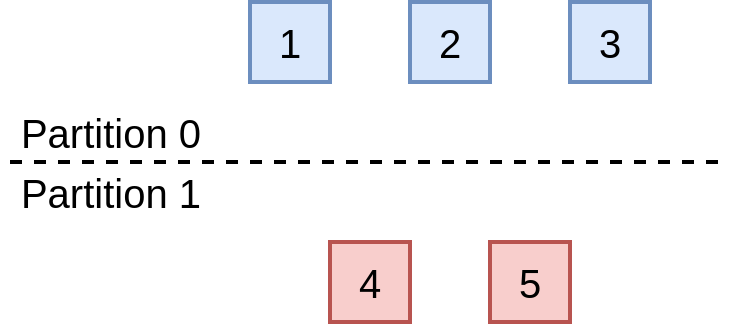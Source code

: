 <mxfile version="13.10.0" type="embed" pages="6">
    <diagram id="SJugUvKyvNTfiq9eSGXP" name="partition">
        <mxGraphModel dx="1054" dy="617" grid="1" gridSize="10" guides="1" tooltips="1" connect="1" arrows="1" fold="1" page="1" pageScale="1" pageWidth="827" pageHeight="1169" math="0" shadow="0">
            <root>
                <mxCell id="0"/>
                <mxCell id="1" parent="0"/>
                <mxCell id="2" value="" style="endArrow=none;html=1;strokeWidth=2;dashed=1;fontSize=20;" parent="1" edge="1">
                    <mxGeometry width="50" height="50" relative="1" as="geometry">
                        <mxPoint x="160" y="280" as="sourcePoint"/>
                        <mxPoint x="520" y="280" as="targetPoint"/>
                    </mxGeometry>
                </mxCell>
                <mxCell id="3" value="1" style="rounded=0;whiteSpace=wrap;html=1;fillColor=#dae8fc;strokeColor=#6c8ebf;strokeWidth=2;fontSize=20;" parent="1" vertex="1">
                    <mxGeometry x="280" y="200" width="40" height="40" as="geometry"/>
                </mxCell>
                <mxCell id="4" value="2" style="rounded=0;whiteSpace=wrap;html=1;fillColor=#dae8fc;strokeColor=#6c8ebf;strokeWidth=2;fontSize=20;" parent="1" vertex="1">
                    <mxGeometry x="360" y="200" width="40" height="40" as="geometry"/>
                </mxCell>
                <mxCell id="5" value="3" style="rounded=0;whiteSpace=wrap;html=1;fillColor=#dae8fc;strokeColor=#6c8ebf;strokeWidth=2;fontSize=20;" parent="1" vertex="1">
                    <mxGeometry x="440" y="200" width="40" height="40" as="geometry"/>
                </mxCell>
                <mxCell id="6" value="4" style="rounded=0;whiteSpace=wrap;html=1;fillColor=#f8cecc;strokeColor=#b85450;strokeWidth=2;fontSize=20;" parent="1" vertex="1">
                    <mxGeometry x="320" y="320" width="40" height="40" as="geometry"/>
                </mxCell>
                <mxCell id="7" value="5" style="rounded=0;whiteSpace=wrap;html=1;fillColor=#f8cecc;strokeColor=#b85450;strokeWidth=2;fontSize=20;" parent="1" vertex="1">
                    <mxGeometry x="400" y="320" width="40" height="40" as="geometry"/>
                </mxCell>
                <mxCell id="8" value="Partition 0" style="text;html=1;align=center;verticalAlign=middle;resizable=0;points=[];autosize=1;fontSize=20;" parent="1" vertex="1">
                    <mxGeometry x="155" y="250" width="110" height="30" as="geometry"/>
                </mxCell>
                <mxCell id="9" value="Partition 1" style="text;html=1;align=center;verticalAlign=middle;resizable=0;points=[];autosize=1;fontSize=20;" parent="1" vertex="1">
                    <mxGeometry x="155" y="280" width="110" height="30" as="geometry"/>
                </mxCell>
            </root>
        </mxGraphModel>
    </diagram>
    <diagram name="stale read" id="y4Hivt8xqds9HEGhkh33">
        <mxGraphModel dx="1054" dy="617" grid="1" gridSize="10" guides="1" tooltips="1" connect="1" arrows="1" fold="1" page="1" pageScale="1" pageWidth="827" pageHeight="1169" math="0" shadow="0">
            <root>
                <mxCell id="3OEiOfH5tCg0Zoktxa4v-0"/>
                <mxCell id="3OEiOfH5tCg0Zoktxa4v-1" parent="3OEiOfH5tCg0Zoktxa4v-0"/>
                <mxCell id="3OEiOfH5tCg0Zoktxa4v-10" value="" style="endArrow=classic;html=1;strokeWidth=2;edgeStyle=orthogonalEdgeStyle;curved=1;fillColor=#f8cecc;endFill=1;strokeColor=#B85450;" parent="3OEiOfH5tCg0Zoktxa4v-1" edge="1">
                    <mxGeometry width="50" height="50" relative="1" as="geometry">
                        <mxPoint x="360" y="440" as="sourcePoint"/>
                        <mxPoint x="480" y="440" as="targetPoint"/>
                        <Array as="points">
                            <mxPoint x="360" y="360"/>
                            <mxPoint x="480" y="360"/>
                        </Array>
                    </mxGeometry>
                </mxCell>
                <mxCell id="3OEiOfH5tCg0Zoktxa4v-2" value="" style="endArrow=none;html=1;strokeWidth=2;dashed=1;fontSize=20;" parent="3OEiOfH5tCg0Zoktxa4v-1" edge="1">
                    <mxGeometry width="50" height="50" relative="1" as="geometry">
                        <mxPoint x="160" y="280" as="sourcePoint"/>
                        <mxPoint x="520" y="280" as="targetPoint"/>
                    </mxGeometry>
                </mxCell>
                <mxCell id="3OEiOfH5tCg0Zoktxa4v-3" value="1" style="rounded=0;whiteSpace=wrap;html=1;fillColor=#dae8fc;strokeColor=#6c8ebf;strokeWidth=5;fontSize=20;" parent="3OEiOfH5tCg0Zoktxa4v-1" vertex="1">
                    <mxGeometry x="280" y="200" width="40" height="40" as="geometry"/>
                </mxCell>
                <mxCell id="3OEiOfH5tCg0Zoktxa4v-4" value="2" style="rounded=0;whiteSpace=wrap;html=1;fillColor=#dae8fc;strokeColor=#6c8ebf;strokeWidth=2;fontSize=20;" parent="3OEiOfH5tCg0Zoktxa4v-1" vertex="1">
                    <mxGeometry x="360" y="200" width="40" height="40" as="geometry"/>
                </mxCell>
                <mxCell id="3OEiOfH5tCg0Zoktxa4v-5" value="3" style="rounded=0;whiteSpace=wrap;html=1;fillColor=#dae8fc;strokeColor=#6c8ebf;strokeWidth=2;fontSize=20;" parent="3OEiOfH5tCg0Zoktxa4v-1" vertex="1">
                    <mxGeometry x="440" y="200" width="40" height="40" as="geometry"/>
                </mxCell>
                <mxCell id="3OEiOfH5tCg0Zoktxa4v-6" value="4" style="rounded=0;whiteSpace=wrap;html=1;fillColor=#f8cecc;strokeColor=#b85450;strokeWidth=2;fontSize=20;" parent="3OEiOfH5tCg0Zoktxa4v-1" vertex="1">
                    <mxGeometry x="320" y="320" width="40" height="40" as="geometry"/>
                </mxCell>
                <mxCell id="3OEiOfH5tCg0Zoktxa4v-7" value="5" style="rounded=0;whiteSpace=wrap;html=1;fillColor=#f8cecc;strokeColor=#b85450;strokeWidth=5;fontSize=20;" parent="3OEiOfH5tCg0Zoktxa4v-1" vertex="1">
                    <mxGeometry x="400" y="320" width="40" height="40" as="geometry"/>
                </mxCell>
                <mxCell id="3OEiOfH5tCg0Zoktxa4v-8" value="Partition 0" style="text;html=1;align=center;verticalAlign=middle;resizable=0;points=[];autosize=1;fontSize=20;" parent="3OEiOfH5tCg0Zoktxa4v-1" vertex="1">
                    <mxGeometry x="155" y="250" width="110" height="30" as="geometry"/>
                </mxCell>
                <mxCell id="3OEiOfH5tCg0Zoktxa4v-9" value="Partition 1" style="text;html=1;align=center;verticalAlign=middle;resizable=0;points=[];autosize=1;fontSize=20;" parent="3OEiOfH5tCg0Zoktxa4v-1" vertex="1">
                    <mxGeometry x="155" y="280" width="110" height="30" as="geometry"/>
                </mxCell>
                <mxCell id="3OEiOfH5tCg0Zoktxa4v-11" value="&lt;font style=&quot;font-size: 20px&quot;&gt;stale&lt;/font&gt;" style="text;html=1;align=center;verticalAlign=middle;resizable=0;points=[];autosize=1;fontColor=#B85450;" parent="3OEiOfH5tCg0Zoktxa4v-1" vertex="1">
                    <mxGeometry x="450" y="440" width="60" height="20" as="geometry"/>
                </mxCell>
                <mxCell id="3OEiOfH5tCg0Zoktxa4v-12" value="" style="endArrow=classic;html=1;strokeWidth=2;edgeStyle=orthogonalEdgeStyle;curved=1;fillColor=#dae8fc;strokeColor=#6c8ebf;endFill=1;" parent="3OEiOfH5tCg0Zoktxa4v-1" edge="1">
                    <mxGeometry width="50" height="50" relative="1" as="geometry">
                        <mxPoint x="240" y="120" as="sourcePoint"/>
                        <mxPoint x="360" y="120" as="targetPoint"/>
                        <Array as="points">
                            <mxPoint x="240" y="200"/>
                            <mxPoint x="360" y="200"/>
                        </Array>
                    </mxGeometry>
                </mxCell>
                <mxCell id="3OEiOfH5tCg0Zoktxa4v-13" value="&lt;span style=&quot;font-size: 20px&quot;&gt;up-to-date&lt;/span&gt;" style="text;html=1;align=center;verticalAlign=middle;resizable=0;points=[];autosize=1;fontColor=#6C8EBF;" parent="3OEiOfH5tCg0Zoktxa4v-1" vertex="1">
                    <mxGeometry x="305" y="100" width="110" height="20" as="geometry"/>
                </mxCell>
            </root>
        </mxGraphModel>
    </diagram>
    <diagram id="zFDHsIOsVr67uZUbwaAY" name="partial partition">
        <mxGraphModel dx="1054" dy="617" grid="1" gridSize="10" guides="1" tooltips="1" connect="1" arrows="1" fold="1" page="1" pageScale="1" pageWidth="827" pageHeight="1169" math="0" shadow="0">
            <root>
                <mxCell id="Z2yCLsaDBcN75lFSNhMo-0"/>
                <mxCell id="Z2yCLsaDBcN75lFSNhMo-1" parent="Z2yCLsaDBcN75lFSNhMo-0"/>
                <mxCell id="00FtRxXDh_jUU4s16u94-10" style="rounded=0;orthogonalLoop=1;jettySize=auto;html=1;exitX=0.25;exitY=1;exitDx=0;exitDy=0;entryX=0.5;entryY=0;entryDx=0;entryDy=0;endArrow=none;endFill=0;strokeColor=#B85450;strokeWidth=2;fontColor=#B85450;dashed=1;" parent="Z2yCLsaDBcN75lFSNhMo-1" source="00FtRxXDh_jUU4s16u94-1" target="00FtRxXDh_jUU4s16u94-8" edge="1">
                    <mxGeometry relative="1" as="geometry"/>
                </mxCell>
                <mxCell id="00FtRxXDh_jUU4s16u94-11" style="edgeStyle=none;rounded=0;orthogonalLoop=1;jettySize=auto;html=1;exitX=0.75;exitY=1;exitDx=0;exitDy=0;entryX=0.5;entryY=0;entryDx=0;entryDy=0;endArrow=none;endFill=0;strokeColor=#82b366;strokeWidth=2;fontColor=#B85450;fillColor=#d5e8d4;" parent="Z2yCLsaDBcN75lFSNhMo-1" source="00FtRxXDh_jUU4s16u94-1" target="00FtRxXDh_jUU4s16u94-9" edge="1">
                    <mxGeometry relative="1" as="geometry"/>
                </mxCell>
                <mxCell id="00FtRxXDh_jUU4s16u94-1" value="1" style="rounded=0;whiteSpace=wrap;html=1;fillColor=#dae8fc;strokeColor=#6c8ebf;strokeWidth=5;fontSize=20;" parent="Z2yCLsaDBcN75lFSNhMo-1" vertex="1">
                    <mxGeometry x="320" y="240" width="40" height="40" as="geometry"/>
                </mxCell>
                <mxCell id="00FtRxXDh_jUU4s16u94-8" value="2" style="rounded=0;whiteSpace=wrap;html=1;fillColor=#dae8fc;strokeColor=#6c8ebf;strokeWidth=2;fontSize=20;" parent="Z2yCLsaDBcN75lFSNhMo-1" vertex="1">
                    <mxGeometry x="240" y="360" width="40" height="40" as="geometry"/>
                </mxCell>
                <mxCell id="00FtRxXDh_jUU4s16u94-12" style="edgeStyle=none;rounded=0;orthogonalLoop=1;jettySize=auto;html=1;exitX=0;exitY=0.5;exitDx=0;exitDy=0;entryX=1;entryY=0.5;entryDx=0;entryDy=0;endArrow=none;endFill=0;strokeColor=#82b366;strokeWidth=2;fontColor=#B85450;fillColor=#d5e8d4;" parent="Z2yCLsaDBcN75lFSNhMo-1" source="00FtRxXDh_jUU4s16u94-9" target="00FtRxXDh_jUU4s16u94-8" edge="1">
                    <mxGeometry relative="1" as="geometry"/>
                </mxCell>
                <mxCell id="00FtRxXDh_jUU4s16u94-9" value="3" style="rounded=0;whiteSpace=wrap;html=1;fillColor=#dae8fc;strokeColor=#6c8ebf;strokeWidth=2;fontSize=20;" parent="Z2yCLsaDBcN75lFSNhMo-1" vertex="1">
                    <mxGeometry x="400" y="360" width="40" height="40" as="geometry"/>
                </mxCell>
            </root>
        </mxGraphModel>
    </diagram>
    <diagram id="gdM47y4fVIyJyh-bpDmT" name="leader-lease-without-check-quorum">
        <mxGraphModel dx="818" dy="617" grid="1" gridSize="10" guides="1" tooltips="1" connect="1" arrows="1" fold="1" page="1" pageScale="1" pageWidth="827" pageHeight="1169" math="0" shadow="0">
            <root>
                <mxCell id="KVXKbdP6TQ7WLM5kgy8J-0"/>
                <mxCell id="KVXKbdP6TQ7WLM5kgy8J-1" parent="KVXKbdP6TQ7WLM5kgy8J-0"/>
                <mxCell id="6FIyhzer9q0W9b24yFdo-11" style="edgeStyle=none;rounded=0;orthogonalLoop=1;jettySize=auto;html=1;exitX=0.25;exitY=1;exitDx=0;exitDy=0;entryX=0.5;entryY=0;entryDx=0;entryDy=0;endArrow=none;endFill=0;strokeColor=#82b366;strokeWidth=2;fontColor=#B85450;fillColor=#d5e8d4;" parent="KVXKbdP6TQ7WLM5kgy8J-1" source="6FIyhzer9q0W9b24yFdo-2" target="6FIyhzer9q0W9b24yFdo-3" edge="1">
                    <mxGeometry relative="1" as="geometry"/>
                </mxCell>
                <mxCell id="6FIyhzer9q0W9b24yFdo-2" value="1" style="rounded=0;whiteSpace=wrap;html=1;fillColor=#dae8fc;strokeColor=#6c8ebf;strokeWidth=5;fontSize=20;" parent="KVXKbdP6TQ7WLM5kgy8J-1" vertex="1">
                    <mxGeometry x="360" y="160" width="40" height="40" as="geometry"/>
                </mxCell>
                <mxCell id="6FIyhzer9q0W9b24yFdo-3" value="2" style="rounded=0;whiteSpace=wrap;html=1;fillColor=#dae8fc;strokeColor=#6c8ebf;strokeWidth=2;fontSize=20;" parent="KVXKbdP6TQ7WLM5kgy8J-1" vertex="1">
                    <mxGeometry x="240" y="280" width="40" height="40" as="geometry"/>
                </mxCell>
                <mxCell id="6FIyhzer9q0W9b24yFdo-5" value="3" style="rounded=0;whiteSpace=wrap;html=1;fillColor=#dae8fc;strokeColor=#6c8ebf;strokeWidth=2;fontSize=20;" parent="KVXKbdP6TQ7WLM5kgy8J-1" vertex="1">
                    <mxGeometry x="280" y="400" width="40" height="40" as="geometry"/>
                </mxCell>
                <mxCell id="6FIyhzer9q0W9b24yFdo-6" value="4" style="rounded=0;whiteSpace=wrap;html=1;fillColor=#dae8fc;strokeColor=#6c8ebf;strokeWidth=2;fontSize=20;" parent="KVXKbdP6TQ7WLM5kgy8J-1" vertex="1">
                    <mxGeometry x="440" y="400" width="40" height="40" as="geometry"/>
                </mxCell>
                <mxCell id="6FIyhzer9q0W9b24yFdo-7" value="5" style="rounded=0;whiteSpace=wrap;html=1;fillColor=#dae8fc;strokeColor=#6c8ebf;strokeWidth=2;fontSize=20;" parent="KVXKbdP6TQ7WLM5kgy8J-1" vertex="1">
                    <mxGeometry x="480" y="280" width="40" height="40" as="geometry"/>
                </mxCell>
                <mxCell id="6FIyhzer9q0W9b24yFdo-12" style="edgeStyle=none;rounded=0;orthogonalLoop=1;jettySize=auto;html=1;exitX=0.5;exitY=0;exitDx=0;exitDy=0;entryX=0.5;entryY=1;entryDx=0;entryDy=0;endArrow=none;endFill=0;strokeColor=#82b366;strokeWidth=2;fontColor=#B85450;fillColor=#d5e8d4;" parent="KVXKbdP6TQ7WLM5kgy8J-1" source="6FIyhzer9q0W9b24yFdo-5" target="6FIyhzer9q0W9b24yFdo-3" edge="1">
                    <mxGeometry relative="1" as="geometry">
                        <mxPoint x="380" y="210" as="sourcePoint"/>
                        <mxPoint x="270" y="290" as="targetPoint"/>
                    </mxGeometry>
                </mxCell>
                <mxCell id="6FIyhzer9q0W9b24yFdo-13" style="edgeStyle=none;rounded=0;orthogonalLoop=1;jettySize=auto;html=1;exitX=1;exitY=0.5;exitDx=0;exitDy=0;entryX=0;entryY=0.5;entryDx=0;entryDy=0;endArrow=none;endFill=0;strokeColor=#82b366;strokeWidth=2;fontColor=#B85450;fillColor=#d5e8d4;" parent="KVXKbdP6TQ7WLM5kgy8J-1" source="6FIyhzer9q0W9b24yFdo-5" target="6FIyhzer9q0W9b24yFdo-6" edge="1">
                    <mxGeometry relative="1" as="geometry">
                        <mxPoint x="310" y="410" as="sourcePoint"/>
                        <mxPoint x="270" y="330" as="targetPoint"/>
                    </mxGeometry>
                </mxCell>
                <mxCell id="6FIyhzer9q0W9b24yFdo-14" style="edgeStyle=none;rounded=0;orthogonalLoop=1;jettySize=auto;html=1;exitX=1;exitY=0.5;exitDx=0;exitDy=0;entryX=0;entryY=0.25;entryDx=0;entryDy=0;endArrow=none;endFill=0;strokeColor=#82b366;strokeWidth=2;fontColor=#B85450;fillColor=#d5e8d4;" parent="KVXKbdP6TQ7WLM5kgy8J-1" source="6FIyhzer9q0W9b24yFdo-3" target="6FIyhzer9q0W9b24yFdo-6" edge="1">
                    <mxGeometry relative="1" as="geometry">
                        <mxPoint x="330" y="430" as="sourcePoint"/>
                        <mxPoint x="450" y="430" as="targetPoint"/>
                    </mxGeometry>
                </mxCell>
            </root>
        </mxGraphModel>
    </diagram>
    <diagram id="ofdIUIlmo_Zvb4ng8haw" name="check-quorum-leader-lease-bug">
        <mxGraphModel dx="818" dy="617" grid="1" gridSize="10" guides="1" tooltips="1" connect="1" arrows="1" fold="1" page="1" pageScale="1" pageWidth="827" pageHeight="1169" math="0" shadow="0">
            <root>
                <mxCell id="jFUkgkjUIImYtfJ5-p0U-0"/>
                <mxCell id="jFUkgkjUIImYtfJ5-p0U-1" parent="jFUkgkjUIImYtfJ5-p0U-0"/>
                <mxCell id="Ps4K-5mI3NXyvg_D9hUC-1" value="1" style="rounded=0;whiteSpace=wrap;html=1;fillColor=#dae8fc;strokeColor=#6c8ebf;strokeWidth=5;fontSize=20;" vertex="1" parent="jFUkgkjUIImYtfJ5-p0U-1">
                    <mxGeometry x="120" y="240" width="40" height="40" as="geometry"/>
                </mxCell>
                <mxCell id="Ps4K-5mI3NXyvg_D9hUC-2" value="2" style="rounded=0;whiteSpace=wrap;html=1;fillColor=#dae8fc;strokeColor=#6c8ebf;strokeWidth=2;fontSize=20;" vertex="1" parent="jFUkgkjUIImYtfJ5-p0U-1">
                    <mxGeometry x="80" y="320" width="40" height="40" as="geometry"/>
                </mxCell>
                <mxCell id="Ps4K-5mI3NXyvg_D9hUC-3" value="3" style="rounded=0;whiteSpace=wrap;html=1;fillColor=#dae8fc;strokeColor=#6c8ebf;strokeWidth=2;fontSize=20;" vertex="1" parent="jFUkgkjUIImYtfJ5-p0U-1">
                    <mxGeometry x="160" y="320" width="40" height="40" as="geometry"/>
                </mxCell>
                <mxCell id="Ps4K-5mI3NXyvg_D9hUC-4" value="4" style="rounded=0;whiteSpace=wrap;html=1;fillColor=#dae8fc;strokeColor=#6c8ebf;strokeWidth=2;fontSize=20;" vertex="1" parent="jFUkgkjUIImYtfJ5-p0U-1">
                    <mxGeometry x="200" y="240" width="40" height="40" as="geometry"/>
                </mxCell>
                <mxCell id="Ps4K-5mI3NXyvg_D9hUC-5" value="5" style="rounded=0;whiteSpace=wrap;html=1;fillColor=#dae8fc;strokeColor=#6c8ebf;strokeWidth=2;fontSize=20;" vertex="1" parent="jFUkgkjUIImYtfJ5-p0U-1">
                    <mxGeometry x="240" y="320" width="40" height="40" as="geometry"/>
                </mxCell>
                <mxCell id="Ps4K-5mI3NXyvg_D9hUC-10" value="" style="shape=flexArrow;endArrow=classic;html=1;fillColor=#fff2cc;strokeColor=#d6b656;" edge="1" parent="jFUkgkjUIImYtfJ5-p0U-1">
                    <mxGeometry width="50" height="50" relative="1" as="geometry">
                        <mxPoint x="320" y="300" as="sourcePoint"/>
                        <mxPoint x="380" y="300" as="targetPoint"/>
                    </mxGeometry>
                </mxCell>
                <mxCell id="Ps4K-5mI3NXyvg_D9hUC-11" value="&lt;font style=&quot;font-size: 20px&quot;&gt;Term : 10&lt;/font&gt;" style="text;html=1;align=center;verticalAlign=middle;resizable=0;points=[];autosize=1;fontColor=#6C8EBF;" vertex="1" parent="jFUkgkjUIImYtfJ5-p0U-1">
                    <mxGeometry x="130" y="380" width="100" height="20" as="geometry"/>
                </mxCell>
                <mxCell id="Ps4K-5mI3NXyvg_D9hUC-12" value="1" style="rounded=0;whiteSpace=wrap;html=1;fillColor=#dae8fc;strokeColor=#6c8ebf;strokeWidth=5;fontSize=20;" vertex="1" parent="jFUkgkjUIImYtfJ5-p0U-1">
                    <mxGeometry x="440" y="240" width="40" height="40" as="geometry"/>
                </mxCell>
                <mxCell id="Ps4K-5mI3NXyvg_D9hUC-13" value="2" style="rounded=0;whiteSpace=wrap;html=1;fillColor=#dae8fc;strokeColor=#6c8ebf;strokeWidth=2;fontSize=20;" vertex="1" parent="jFUkgkjUIImYtfJ5-p0U-1">
                    <mxGeometry x="400" y="320" width="40" height="40" as="geometry"/>
                </mxCell>
                <mxCell id="Ps4K-5mI3NXyvg_D9hUC-14" value="3" style="rounded=0;whiteSpace=wrap;html=1;fillColor=#dae8fc;strokeColor=#6c8ebf;strokeWidth=2;fontSize=20;" vertex="1" parent="jFUkgkjUIImYtfJ5-p0U-1">
                    <mxGeometry x="480" y="320" width="40" height="40" as="geometry"/>
                </mxCell>
                <mxCell id="Ps4K-5mI3NXyvg_D9hUC-15" value="4" style="rounded=0;whiteSpace=wrap;html=1;fillColor=#f8cecc;strokeColor=#b85450;strokeWidth=2;fontSize=20;" vertex="1" parent="jFUkgkjUIImYtfJ5-p0U-1">
                    <mxGeometry x="600" y="240" width="40" height="40" as="geometry"/>
                </mxCell>
                <mxCell id="Ps4K-5mI3NXyvg_D9hUC-16" value="5" style="rounded=0;whiteSpace=wrap;html=1;fillColor=#f8cecc;strokeColor=#b85450;strokeWidth=2;fontSize=20;" vertex="1" parent="jFUkgkjUIImYtfJ5-p0U-1">
                    <mxGeometry x="600" y="320" width="40" height="40" as="geometry"/>
                </mxCell>
                <mxCell id="Ps4K-5mI3NXyvg_D9hUC-17" value="&lt;font style=&quot;font-size: 20px&quot;&gt;Term : 10&lt;/font&gt;" style="text;html=1;align=center;verticalAlign=middle;resizable=0;points=[];autosize=1;fontColor=#6C8EBF;" vertex="1" parent="jFUkgkjUIImYtfJ5-p0U-1">
                    <mxGeometry x="410" y="380" width="100" height="20" as="geometry"/>
                </mxCell>
                <mxCell id="Ps4K-5mI3NXyvg_D9hUC-18" value="" style="endArrow=none;dashed=1;html=1;fillColor=#f8cecc;strokeColor=#b85450;strokeWidth=2;" edge="1" parent="jFUkgkjUIImYtfJ5-p0U-1">
                    <mxGeometry width="50" height="50" relative="1" as="geometry">
                        <mxPoint x="560" y="400" as="sourcePoint"/>
                        <mxPoint x="560" y="200" as="targetPoint"/>
                    </mxGeometry>
                </mxCell>
                <mxCell id="Ps4K-5mI3NXyvg_D9hUC-19" value="&lt;font style=&quot;font-size: 20px&quot;&gt;Term : 20&lt;/font&gt;" style="text;html=1;align=center;verticalAlign=middle;resizable=0;points=[];autosize=1;fontColor=#B85450;" vertex="1" parent="jFUkgkjUIImYtfJ5-p0U-1">
                    <mxGeometry x="570" y="380" width="100" height="20" as="geometry"/>
                </mxCell>
                <mxCell id="rbd1YWIUusOdZO94m8se-0" value="" style="shape=flexArrow;endArrow=classic;html=1;fillColor=#fff2cc;strokeColor=#d6b656;" edge="1" parent="jFUkgkjUIImYtfJ5-p0U-1">
                    <mxGeometry width="50" height="50" relative="1" as="geometry">
                        <mxPoint x="560" y="440.0" as="sourcePoint"/>
                        <mxPoint x="520" y="480" as="targetPoint"/>
                    </mxGeometry>
                </mxCell>
                <mxCell id="rbd1YWIUusOdZO94m8se-11" value="X" style="edgeStyle=orthogonalEdgeStyle;curved=1;rounded=0;orthogonalLoop=1;jettySize=auto;html=1;exitX=0.5;exitY=1;exitDx=0;exitDy=0;entryX=0.5;entryY=1;entryDx=0;entryDy=0;endArrow=classic;endFill=1;strokeWidth=2;fillColor=#dae8fc;strokeColor=#6c8ebf;fontColor=#6C8EBF;" edge="1" parent="jFUkgkjUIImYtfJ5-p0U-1" source="rbd1YWIUusOdZO94m8se-1" target="rbd1YWIUusOdZO94m8se-4">
                    <mxGeometry relative="1" as="geometry">
                        <Array as="points">
                            <mxPoint x="340" y="640"/>
                            <mxPoint x="420" y="640"/>
                        </Array>
                    </mxGeometry>
                </mxCell>
                <mxCell id="rbd1YWIUusOdZO94m8se-1" value="1" style="rounded=0;whiteSpace=wrap;html=1;fillColor=#dae8fc;strokeColor=#6c8ebf;strokeWidth=5;fontSize=20;" vertex="1" parent="jFUkgkjUIImYtfJ5-p0U-1">
                    <mxGeometry x="320" y="560" width="40" height="40" as="geometry"/>
                </mxCell>
                <mxCell id="rbd1YWIUusOdZO94m8se-2" value="2" style="rounded=0;whiteSpace=wrap;html=1;fillColor=#dae8fc;strokeColor=#6c8ebf;strokeWidth=2;fontSize=20;" vertex="1" parent="jFUkgkjUIImYtfJ5-p0U-1">
                    <mxGeometry x="280" y="680" width="40" height="40" as="geometry"/>
                </mxCell>
                <mxCell id="rbd1YWIUusOdZO94m8se-3" value="3" style="rounded=0;whiteSpace=wrap;html=1;fillColor=#dae8fc;strokeColor=#6c8ebf;strokeWidth=2;fontSize=20;" vertex="1" parent="jFUkgkjUIImYtfJ5-p0U-1">
                    <mxGeometry x="360" y="680" width="40" height="40" as="geometry"/>
                </mxCell>
                <mxCell id="rbd1YWIUusOdZO94m8se-8" value="X" style="edgeStyle=orthogonalEdgeStyle;rounded=0;orthogonalLoop=1;jettySize=auto;html=1;exitX=0.5;exitY=0;exitDx=0;exitDy=0;entryX=0.5;entryY=0;entryDx=0;entryDy=0;endArrow=classic;endFill=1;strokeWidth=2;fillColor=#f8cecc;fontColor=#B85450;strokeColor=#b85450;curved=1;" edge="1" parent="jFUkgkjUIImYtfJ5-p0U-1" source="rbd1YWIUusOdZO94m8se-4" target="rbd1YWIUusOdZO94m8se-1">
                    <mxGeometry relative="1" as="geometry">
                        <Array as="points">
                            <mxPoint x="420" y="520"/>
                            <mxPoint x="340" y="520"/>
                        </Array>
                    </mxGeometry>
                </mxCell>
                <mxCell id="rbd1YWIUusOdZO94m8se-4" value="4" style="rounded=0;whiteSpace=wrap;html=1;fillColor=#f8cecc;strokeColor=#b85450;strokeWidth=2;fontSize=20;" vertex="1" parent="jFUkgkjUIImYtfJ5-p0U-1">
                    <mxGeometry x="400" y="560" width="40" height="40" as="geometry"/>
                </mxCell>
                <mxCell id="rbd1YWIUusOdZO94m8se-5" value="5" style="rounded=0;whiteSpace=wrap;html=1;fillColor=#f8cecc;strokeColor=#b85450;strokeWidth=2;fontSize=20;" vertex="1" parent="jFUkgkjUIImYtfJ5-p0U-1">
                    <mxGeometry x="440" y="680" width="40" height="40" as="geometry"/>
                </mxCell>
                <mxCell id="rbd1YWIUusOdZO94m8se-6" value="&lt;font style=&quot;font-size: 20px&quot;&gt;Term : 10&lt;/font&gt;" style="text;html=1;align=center;verticalAlign=middle;resizable=0;points=[];autosize=1;fontColor=#6C8EBF;" vertex="1" parent="jFUkgkjUIImYtfJ5-p0U-1">
                    <mxGeometry x="280" y="735" width="100" height="20" as="geometry"/>
                </mxCell>
                <mxCell id="rbd1YWIUusOdZO94m8se-7" value="&lt;font style=&quot;font-size: 20px&quot;&gt;Term : 20&lt;/font&gt;" style="text;html=1;align=center;verticalAlign=middle;resizable=0;points=[];autosize=1;fontColor=#B85450;" vertex="1" parent="jFUkgkjUIImYtfJ5-p0U-1">
                    <mxGeometry x="400" y="735" width="100" height="20" as="geometry"/>
                </mxCell>
                <mxCell id="rbd1YWIUusOdZO94m8se-13" value="still in lease, ignore vote request" style="text;html=1;align=center;verticalAlign=middle;resizable=0;points=[];autosize=1;fontColor=#6C8EBF;fontSize=20;" vertex="1" parent="jFUkgkjUIImYtfJ5-p0U-1">
                    <mxGeometry x="230" y="490" width="300" height="30" as="geometry"/>
                </mxCell>
                <mxCell id="rbd1YWIUusOdZO94m8se-14" value="message term less than current term, ignore" style="text;html=1;align=center;verticalAlign=middle;resizable=0;points=[];autosize=1;fontSize=20;fontColor=#B85450;" vertex="1" parent="jFUkgkjUIImYtfJ5-p0U-1">
                    <mxGeometry x="175" y="640" width="410" height="30" as="geometry"/>
                </mxCell>
                <mxCell id="rbd1YWIUusOdZO94m8se-15" value="&lt;font style=&quot;font-size: 20px&quot;&gt;Partition&lt;/font&gt;" style="text;html=1;align=center;verticalAlign=middle;resizable=0;points=[];autosize=1;fontColor=#B85450;" vertex="1" parent="jFUkgkjUIImYtfJ5-p0U-1">
                    <mxGeometry x="515" y="180" width="90" height="20" as="geometry"/>
                </mxCell>
            </root>
        </mxGraphModel>
    </diagram>
    <diagram name="pre-vote-bug" id="XaqfhD7wvfwLJxqboqiU">
        <mxGraphModel dx="962" dy="726" grid="1" gridSize="10" guides="1" tooltips="1" connect="1" arrows="1" fold="1" page="1" pageScale="1" pageWidth="827" pageHeight="1169" math="0" shadow="0">
            <root>
                <mxCell id="0lN91kiz97yE1Edbt2SE-0"/>
                <mxCell id="0lN91kiz97yE1Edbt2SE-1" parent="0lN91kiz97yE1Edbt2SE-0"/>
                <mxCell id="0lN91kiz97yE1Edbt2SE-52" style="edgeStyle=none;rounded=0;orthogonalLoop=1;jettySize=auto;html=1;exitX=0.75;exitY=1;exitDx=0;exitDy=0;entryX=0.25;entryY=0;entryDx=0;entryDy=0;endArrow=classic;endFill=1;strokeColor=#82B366;strokeWidth=2;fillColor=#ffffff;fontSize=20;fontColor=#82B366;" edge="1" parent="0lN91kiz97yE1Edbt2SE-1" source="0lN91kiz97yE1Edbt2SE-2" target="0lN91kiz97yE1Edbt2SE-4">
                    <mxGeometry relative="1" as="geometry"/>
                </mxCell>
                <mxCell id="0lN91kiz97yE1Edbt2SE-2" value="1" style="rounded=0;whiteSpace=wrap;html=1;fillColor=#dae8fc;strokeColor=#6c8ebf;strokeWidth=5;fontSize=20;" vertex="1" parent="0lN91kiz97yE1Edbt2SE-1">
                    <mxGeometry x="120" y="240" width="40" height="40" as="geometry"/>
                </mxCell>
                <mxCell id="0lN91kiz97yE1Edbt2SE-50" style="edgeStyle=none;rounded=0;orthogonalLoop=1;jettySize=auto;html=1;exitX=1;exitY=0.75;exitDx=0;exitDy=0;entryX=0;entryY=0.75;entryDx=0;entryDy=0;endArrow=classic;endFill=1;strokeColor=#82B366;strokeWidth=2;fillColor=#ffffff;fontSize=20;fontColor=#82B366;" edge="1" parent="0lN91kiz97yE1Edbt2SE-1" source="0lN91kiz97yE1Edbt2SE-3" target="0lN91kiz97yE1Edbt2SE-4">
                    <mxGeometry relative="1" as="geometry"/>
                </mxCell>
                <mxCell id="0lN91kiz97yE1Edbt2SE-3" value="2" style="rounded=0;whiteSpace=wrap;html=1;fillColor=#dae8fc;strokeColor=#6c8ebf;strokeWidth=2;fontSize=20;" vertex="1" parent="0lN91kiz97yE1Edbt2SE-1">
                    <mxGeometry x="80" y="320" width="40" height="40" as="geometry"/>
                </mxCell>
                <mxCell id="0lN91kiz97yE1Edbt2SE-49" style="edgeStyle=none;rounded=0;orthogonalLoop=1;jettySize=auto;html=1;exitX=0;exitY=0.25;exitDx=0;exitDy=0;entryX=1;entryY=0.25;entryDx=0;entryDy=0;endArrow=classic;endFill=1;strokeColor=#d6b656;strokeWidth=2;fillColor=#fff2cc;fontSize=20;fontColor=#82B366;" edge="1" parent="0lN91kiz97yE1Edbt2SE-1" source="0lN91kiz97yE1Edbt2SE-4" target="0lN91kiz97yE1Edbt2SE-3">
                    <mxGeometry relative="1" as="geometry"/>
                </mxCell>
                <mxCell id="0lN91kiz97yE1Edbt2SE-51" style="edgeStyle=none;rounded=0;orthogonalLoop=1;jettySize=auto;html=1;exitX=0.5;exitY=0;exitDx=0;exitDy=0;entryX=1;entryY=0.75;entryDx=0;entryDy=0;endArrow=classic;endFill=1;strokeColor=#d6b656;strokeWidth=2;fillColor=#fff2cc;fontSize=20;fontColor=#82B366;" edge="1" parent="0lN91kiz97yE1Edbt2SE-1" source="0lN91kiz97yE1Edbt2SE-4" target="0lN91kiz97yE1Edbt2SE-2">
                    <mxGeometry relative="1" as="geometry"/>
                </mxCell>
                <mxCell id="0lN91kiz97yE1Edbt2SE-4" value="3" style="rounded=0;whiteSpace=wrap;html=1;fillColor=#dae8fc;strokeColor=#6c8ebf;strokeWidth=2;fontSize=20;" vertex="1" parent="0lN91kiz97yE1Edbt2SE-1">
                    <mxGeometry x="160" y="320" width="40" height="40" as="geometry"/>
                </mxCell>
                <mxCell id="0lN91kiz97yE1Edbt2SE-8" value="&lt;font style=&quot;font-size: 20px&quot;&gt;Term : 10&lt;br&gt;Log : 10&lt;br&gt;&lt;/font&gt;" style="text;html=1;align=center;verticalAlign=middle;resizable=0;points=[];autosize=1;fontColor=#6C8EBF;" vertex="1" parent="0lN91kiz97yE1Edbt2SE-1">
                    <mxGeometry x="90" y="380" width="100" height="40" as="geometry"/>
                </mxCell>
                <mxCell id="0lN91kiz97yE1Edbt2SE-31" value="" style="endArrow=classic;html=1;strokeWidth=2;fillColor=#fff2cc;fontSize=20;fontColor=#B85450;strokeColor=#d6b656;" edge="1" parent="0lN91kiz97yE1Edbt2SE-1">
                    <mxGeometry width="50" height="50" relative="1" as="geometry">
                        <mxPoint x="180" y="190" as="sourcePoint"/>
                        <mxPoint x="220" y="190" as="targetPoint"/>
                    </mxGeometry>
                </mxCell>
                <mxCell id="0lN91kiz97yE1Edbt2SE-32" value="pre vote" style="text;html=1;align=left;verticalAlign=middle;resizable=0;points=[];autosize=1;fontSize=20;fontColor=#D6B656;" vertex="1" parent="0lN91kiz97yE1Edbt2SE-1">
                    <mxGeometry x="80" y="170" width="90" height="30" as="geometry"/>
                </mxCell>
                <mxCell id="0lN91kiz97yE1Edbt2SE-35" value="agree" style="text;html=1;align=left;verticalAlign=middle;resizable=0;points=[];autosize=1;fontSize=20;fontColor=#82B366;" vertex="1" parent="0lN91kiz97yE1Edbt2SE-1">
                    <mxGeometry x="80" y="200" width="70" height="30" as="geometry"/>
                </mxCell>
                <mxCell id="0lN91kiz97yE1Edbt2SE-36" value="" style="endArrow=classic;html=1;strokeWidth=2;fillColor=#d5e8d4;fontSize=20;fontColor=#B85450;strokeColor=#82B366;" edge="1" parent="0lN91kiz97yE1Edbt2SE-1">
                    <mxGeometry width="50" height="50" relative="1" as="geometry">
                        <mxPoint x="180" y="220" as="sourcePoint"/>
                        <mxPoint x="220" y="220" as="targetPoint"/>
                    </mxGeometry>
                </mxCell>
                <mxCell id="0lN91kiz97yE1Edbt2SE-54" value="1" style="rounded=0;whiteSpace=wrap;html=1;fillColor=#dae8fc;strokeColor=#6c8ebf;strokeWidth=5;fontSize=20;" vertex="1" parent="0lN91kiz97yE1Edbt2SE-1">
                    <mxGeometry x="400" y="240" width="40" height="40" as="geometry"/>
                </mxCell>
                <mxCell id="0lN91kiz97yE1Edbt2SE-56" value="2" style="rounded=0;whiteSpace=wrap;html=1;fillColor=#dae8fc;strokeColor=#6c8ebf;strokeWidth=2;fontSize=20;" vertex="1" parent="0lN91kiz97yE1Edbt2SE-1">
                    <mxGeometry x="400" y="320" width="40" height="40" as="geometry"/>
                </mxCell>
                <mxCell id="0lN91kiz97yE1Edbt2SE-59" value="3" style="rounded=0;whiteSpace=wrap;html=1;fillColor=#f8cecc;strokeColor=#b85450;strokeWidth=2;fontSize=20;" vertex="1" parent="0lN91kiz97yE1Edbt2SE-1">
                    <mxGeometry x="520" y="320" width="40" height="40" as="geometry"/>
                </mxCell>
                <mxCell id="0lN91kiz97yE1Edbt2SE-60" value="&lt;font style=&quot;font-size: 20px&quot;&gt;Term : 10&lt;br&gt;Log : 10&lt;br&gt;&lt;/font&gt;" style="text;html=1;align=center;verticalAlign=middle;resizable=0;points=[];autosize=1;fontColor=#6C8EBF;" vertex="1" parent="0lN91kiz97yE1Edbt2SE-1">
                    <mxGeometry x="370" y="380" width="100" height="40" as="geometry"/>
                </mxCell>
                <mxCell id="9VM4_6R3jXSGm75gXN17-0" value="" style="shape=flexArrow;endArrow=classic;html=1;fillColor=#fff2cc;strokeColor=#d6b656;" edge="1" parent="0lN91kiz97yE1Edbt2SE-1">
                    <mxGeometry width="50" height="50" relative="1" as="geometry">
                        <mxPoint x="280" y="300" as="sourcePoint"/>
                        <mxPoint x="360" y="300" as="targetPoint"/>
                    </mxGeometry>
                </mxCell>
                <mxCell id="icgmuDhaLj1sIvW0QoH4-0" value="" style="endArrow=none;dashed=1;html=1;fillColor=#f8cecc;strokeColor=#b85450;strokeWidth=2;" edge="1" parent="0lN91kiz97yE1Edbt2SE-1">
                    <mxGeometry width="50" height="50" relative="1" as="geometry">
                        <mxPoint x="480" y="360" as="sourcePoint"/>
                        <mxPoint x="480" y="200" as="targetPoint"/>
                    </mxGeometry>
                </mxCell>
                <mxCell id="icgmuDhaLj1sIvW0QoH4-1" value="&lt;font style=&quot;font-size: 20px&quot;&gt;Partition&lt;/font&gt;" style="text;html=1;align=center;verticalAlign=middle;resizable=0;points=[];autosize=1;fontColor=#B85450;" vertex="1" parent="0lN91kiz97yE1Edbt2SE-1">
                    <mxGeometry x="430" y="180" width="90" height="20" as="geometry"/>
                </mxCell>
                <mxCell id="icgmuDhaLj1sIvW0QoH4-2" value="&lt;font style=&quot;font-size: 20px&quot;&gt;Term : 11&lt;br&gt;Log : 10&lt;br&gt;&lt;/font&gt;" style="text;html=1;align=center;verticalAlign=middle;resizable=0;points=[];autosize=1;fontColor=#B85450;" vertex="1" parent="0lN91kiz97yE1Edbt2SE-1">
                    <mxGeometry x="490" y="380" width="100" height="40" as="geometry"/>
                </mxCell>
                <mxCell id="icgmuDhaLj1sIvW0QoH4-3" value="&lt;span style=&quot;font-size: 20px&quot;&gt;increase term&lt;br&gt;after pre vote&lt;/span&gt;" style="text;html=1;align=center;verticalAlign=middle;resizable=0;points=[];autosize=1;fontColor=#B85450;" vertex="1" parent="0lN91kiz97yE1Edbt2SE-1">
                    <mxGeometry x="480" y="260" width="140" height="40" as="geometry"/>
                </mxCell>
                <mxCell id="icgmuDhaLj1sIvW0QoH4-15" value="1" style="rounded=0;whiteSpace=wrap;html=1;fillColor=#dae8fc;strokeColor=#6c8ebf;strokeWidth=5;fontSize=20;" vertex="1" parent="0lN91kiz97yE1Edbt2SE-1">
                    <mxGeometry x="400" y="600" width="40" height="40" as="geometry"/>
                </mxCell>
                <mxCell id="icgmuDhaLj1sIvW0QoH4-16" value="2" style="rounded=0;whiteSpace=wrap;html=1;fillColor=#dae8fc;strokeColor=#6c8ebf;strokeWidth=2;fontSize=20;" vertex="1" parent="0lN91kiz97yE1Edbt2SE-1">
                    <mxGeometry x="400" y="680" width="40" height="40" as="geometry"/>
                </mxCell>
                <mxCell id="icgmuDhaLj1sIvW0QoH4-17" value="3" style="rounded=0;whiteSpace=wrap;html=1;fillColor=#f8cecc;strokeColor=#b85450;strokeWidth=2;fontSize=20;" vertex="1" parent="0lN91kiz97yE1Edbt2SE-1">
                    <mxGeometry x="520" y="680" width="40" height="40" as="geometry"/>
                </mxCell>
                <mxCell id="icgmuDhaLj1sIvW0QoH4-18" value="&lt;font style=&quot;font-size: 20px&quot;&gt;Term : 10&lt;br&gt;Log : 20&lt;br&gt;&lt;/font&gt;" style="text;html=1;align=center;verticalAlign=middle;resizable=0;points=[];autosize=1;fontColor=#6C8EBF;" vertex="1" parent="0lN91kiz97yE1Edbt2SE-1">
                    <mxGeometry x="370" y="740" width="100" height="40" as="geometry"/>
                </mxCell>
                <mxCell id="icgmuDhaLj1sIvW0QoH4-19" value="" style="endArrow=none;dashed=1;html=1;fillColor=#f8cecc;strokeColor=#b85450;strokeWidth=2;" edge="1" parent="0lN91kiz97yE1Edbt2SE-1">
                    <mxGeometry width="50" height="50" relative="1" as="geometry">
                        <mxPoint x="480" y="720" as="sourcePoint"/>
                        <mxPoint x="480" y="560" as="targetPoint"/>
                    </mxGeometry>
                </mxCell>
                <mxCell id="icgmuDhaLj1sIvW0QoH4-21" value="&lt;font style=&quot;font-size: 20px&quot;&gt;Term : 11&lt;br&gt;Log : 10&lt;br&gt;&lt;/font&gt;" style="text;html=1;align=center;verticalAlign=middle;resizable=0;points=[];autosize=1;fontColor=#B85450;" vertex="1" parent="0lN91kiz97yE1Edbt2SE-1">
                    <mxGeometry x="490" y="740" width="100" height="40" as="geometry"/>
                </mxCell>
                <mxCell id="icgmuDhaLj1sIvW0QoH4-23" value="" style="shape=flexArrow;endArrow=classic;html=1;fillColor=#fff2cc;strokeColor=#d6b656;" edge="1" parent="0lN91kiz97yE1Edbt2SE-1">
                    <mxGeometry width="50" height="50" relative="1" as="geometry">
                        <mxPoint x="480" y="440" as="sourcePoint"/>
                        <mxPoint x="480" y="520" as="targetPoint"/>
                    </mxGeometry>
                </mxCell>
                <mxCell id="icgmuDhaLj1sIvW0QoH4-24" value="&lt;span style=&quot;font-size: 20px&quot;&gt;committing&lt;br&gt;&lt;/span&gt;&lt;span style=&quot;font-size: 20px&quot;&gt;continuously&lt;/span&gt;" style="text;html=1;align=center;verticalAlign=middle;resizable=0;points=[];autosize=1;fontColor=#6C8EBF;" vertex="1" parent="0lN91kiz97yE1Edbt2SE-1">
                    <mxGeometry x="350" y="550" width="130" height="40" as="geometry"/>
                </mxCell>
                <mxCell id="icgmuDhaLj1sIvW0QoH4-27" value="" style="shape=flexArrow;endArrow=classic;html=1;fillColor=#fff2cc;strokeColor=#d6b656;" edge="1" parent="0lN91kiz97yE1Edbt2SE-1">
                    <mxGeometry width="50" height="50" relative="1" as="geometry">
                        <mxPoint x="360" y="660" as="sourcePoint"/>
                        <mxPoint x="280" y="660" as="targetPoint"/>
                    </mxGeometry>
                </mxCell>
                <mxCell id="icgmuDhaLj1sIvW0QoH4-37" value="X" style="edgeStyle=orthogonalEdgeStyle;curved=1;rounded=0;orthogonalLoop=1;jettySize=auto;html=1;exitX=0.5;exitY=1;exitDx=0;exitDy=0;entryX=0.5;entryY=1;entryDx=0;entryDy=0;endArrow=classic;endFill=1;strokeColor=#6c8ebf;strokeWidth=2;fillColor=#dae8fc;fontSize=20;fontColor=#6C8EBF;" edge="1" parent="0lN91kiz97yE1Edbt2SE-1" source="icgmuDhaLj1sIvW0QoH4-28" target="icgmuDhaLj1sIvW0QoH4-30">
                    <mxGeometry relative="1" as="geometry">
                        <Array as="points">
                            <mxPoint x="100" y="640"/>
                            <mxPoint x="220" y="640"/>
                        </Array>
                    </mxGeometry>
                </mxCell>
                <mxCell id="icgmuDhaLj1sIvW0QoH4-28" value="1" style="rounded=0;whiteSpace=wrap;html=1;fillColor=#dae8fc;strokeColor=#6c8ebf;strokeWidth=5;fontSize=20;" vertex="1" parent="0lN91kiz97yE1Edbt2SE-1">
                    <mxGeometry x="80" y="560" width="40" height="40" as="geometry"/>
                </mxCell>
                <mxCell id="icgmuDhaLj1sIvW0QoH4-29" value="2" style="rounded=0;whiteSpace=wrap;html=1;fillColor=#dae8fc;strokeColor=#6c8ebf;strokeWidth=2;fontSize=20;" vertex="1" parent="0lN91kiz97yE1Edbt2SE-1">
                    <mxGeometry x="80" y="680" width="40" height="40" as="geometry"/>
                </mxCell>
                <mxCell id="icgmuDhaLj1sIvW0QoH4-35" value="X" style="edgeStyle=orthogonalEdgeStyle;rounded=0;orthogonalLoop=1;jettySize=auto;html=1;exitX=0.5;exitY=0;exitDx=0;exitDy=0;entryX=0.5;entryY=0;entryDx=0;entryDy=0;endArrow=classic;endFill=1;strokeColor=#b85450;strokeWidth=2;fillColor=#f8cecc;fontSize=20;curved=1;fontColor=#B85450;" edge="1" parent="0lN91kiz97yE1Edbt2SE-1" source="icgmuDhaLj1sIvW0QoH4-30" target="icgmuDhaLj1sIvW0QoH4-28">
                    <mxGeometry relative="1" as="geometry">
                        <Array as="points">
                            <mxPoint x="220" y="520"/>
                            <mxPoint x="100" y="520"/>
                        </Array>
                    </mxGeometry>
                </mxCell>
                <mxCell id="icgmuDhaLj1sIvW0QoH4-30" value="3" style="rounded=0;whiteSpace=wrap;html=1;fillColor=#f8cecc;strokeColor=#b85450;strokeWidth=2;fontSize=20;" vertex="1" parent="0lN91kiz97yE1Edbt2SE-1">
                    <mxGeometry x="200" y="560" width="40" height="40" as="geometry"/>
                </mxCell>
                <mxCell id="icgmuDhaLj1sIvW0QoH4-31" value="&lt;font style=&quot;font-size: 20px&quot;&gt;Term : 10&lt;br&gt;Log : 20&lt;br&gt;&lt;/font&gt;" style="text;html=1;align=center;verticalAlign=middle;resizable=0;points=[];autosize=1;fontColor=#6C8EBF;" vertex="1" parent="0lN91kiz97yE1Edbt2SE-1">
                    <mxGeometry x="50" y="740" width="100" height="40" as="geometry"/>
                </mxCell>
                <mxCell id="icgmuDhaLj1sIvW0QoH4-33" value="&lt;font style=&quot;font-size: 20px&quot;&gt;Term : 11&lt;br&gt;Log : 10&lt;br&gt;&lt;/font&gt;" style="text;html=1;align=center;verticalAlign=middle;resizable=0;points=[];autosize=1;fontColor=#B85450;" vertex="1" parent="0lN91kiz97yE1Edbt2SE-1">
                    <mxGeometry x="170" y="740" width="100" height="40" as="geometry"/>
                </mxCell>
                <mxCell id="icgmuDhaLj1sIvW0QoH4-40" value="stale log, ignore" style="text;html=1;align=center;verticalAlign=middle;resizable=0;points=[];autosize=1;fontSize=20;fontColor=#6C8EBF;" vertex="1" parent="0lN91kiz97yE1Edbt2SE-1">
                    <mxGeometry x="85" y="480" width="160" height="30" as="geometry"/>
                </mxCell>
                <mxCell id="icgmuDhaLj1sIvW0QoH4-41" value="lower term, ignoe" style="text;html=1;align=center;verticalAlign=middle;resizable=0;points=[];autosize=1;fontSize=20;fontColor=#B85450;" vertex="1" parent="0lN91kiz97yE1Edbt2SE-1">
                    <mxGeometry x="85" y="650" width="170" height="30" as="geometry"/>
                </mxCell>
            </root>
        </mxGraphModel>
    </diagram>
</mxfile>